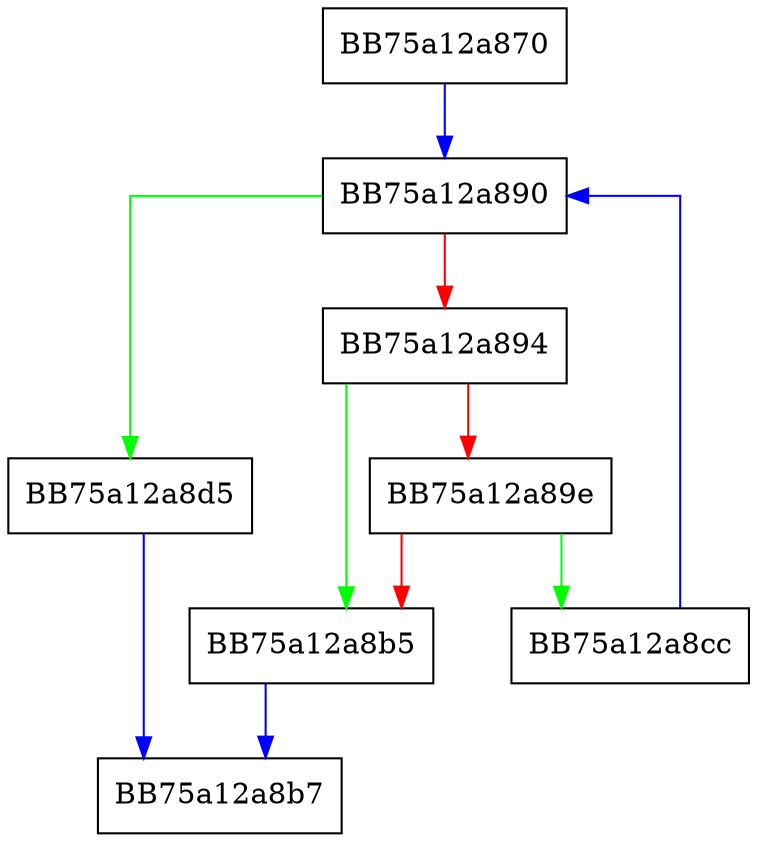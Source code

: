 digraph match_literal {
  node [shape="box"];
  graph [splines=ortho];
  BB75a12a870 -> BB75a12a890 [color="blue"];
  BB75a12a890 -> BB75a12a8d5 [color="green"];
  BB75a12a890 -> BB75a12a894 [color="red"];
  BB75a12a894 -> BB75a12a8b5 [color="green"];
  BB75a12a894 -> BB75a12a89e [color="red"];
  BB75a12a89e -> BB75a12a8cc [color="green"];
  BB75a12a89e -> BB75a12a8b5 [color="red"];
  BB75a12a8b5 -> BB75a12a8b7 [color="blue"];
  BB75a12a8cc -> BB75a12a890 [color="blue"];
  BB75a12a8d5 -> BB75a12a8b7 [color="blue"];
}